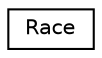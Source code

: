 digraph "Graphical Class Hierarchy"
{
  edge [fontname="Helvetica",fontsize="10",labelfontname="Helvetica",labelfontsize="10"];
  node [fontname="Helvetica",fontsize="10",shape=record];
  rankdir="LR";
  Node0 [label="Race",height=0.2,width=0.4,color="black", fillcolor="white", style="filled",URL="$classRace.html"];
}
